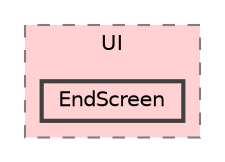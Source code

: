 digraph "C:/Users/PC/Documents/GitHub/Witch-Pack/WitchPack/Assets/Scripts/UI/EndScreen"
{
 // LATEX_PDF_SIZE
  bgcolor="transparent";
  edge [fontname=Helvetica,fontsize=10,labelfontname=Helvetica,labelfontsize=10];
  node [fontname=Helvetica,fontsize=10,shape=box,height=0.2,width=0.4];
  compound=true
  subgraph clusterdir_cce042cb80d77ecd77946318ca7e3795 {
    graph [ bgcolor="#ffd1d2", pencolor="grey50", label="UI", fontname=Helvetica,fontsize=10 style="filled,dashed", URL="dir_cce042cb80d77ecd77946318ca7e3795.html",tooltip=""]
  dir_a7140e4e9596593f313cb2fe4b067eb5 [label="EndScreen", fillcolor="#ffd1d2", color="grey25", style="filled,bold", URL="dir_a7140e4e9596593f313cb2fe4b067eb5.html",tooltip=""];
  }
}
